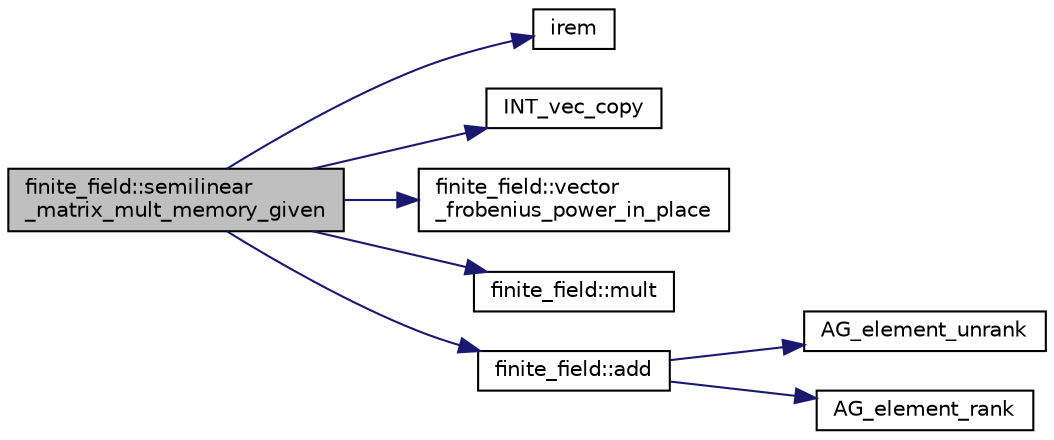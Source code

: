 digraph "finite_field::semilinear_matrix_mult_memory_given"
{
  edge [fontname="Helvetica",fontsize="10",labelfontname="Helvetica",labelfontsize="10"];
  node [fontname="Helvetica",fontsize="10",shape=record];
  rankdir="LR";
  Node18694 [label="finite_field::semilinear\l_matrix_mult_memory_given",height=0.2,width=0.4,color="black", fillcolor="grey75", style="filled", fontcolor="black"];
  Node18694 -> Node18695 [color="midnightblue",fontsize="10",style="solid",fontname="Helvetica"];
  Node18695 [label="irem",height=0.2,width=0.4,color="black", fillcolor="white", style="filled",URL="$de/dc5/algebra__and__number__theory_8h.html#ae753505dbf1e3a9adaaf2f0893dd8c6c"];
  Node18694 -> Node18696 [color="midnightblue",fontsize="10",style="solid",fontname="Helvetica"];
  Node18696 [label="INT_vec_copy",height=0.2,width=0.4,color="black", fillcolor="white", style="filled",URL="$df/dbf/sajeeb_8_c.html#ac2d875e27e009af6ec04d17254d11075"];
  Node18694 -> Node18697 [color="midnightblue",fontsize="10",style="solid",fontname="Helvetica"];
  Node18697 [label="finite_field::vector\l_frobenius_power_in_place",height=0.2,width=0.4,color="black", fillcolor="white", style="filled",URL="$df/d5a/classfinite__field.html#ab56074024300775d943c7943d845df91"];
  Node18694 -> Node18698 [color="midnightblue",fontsize="10",style="solid",fontname="Helvetica"];
  Node18698 [label="finite_field::mult",height=0.2,width=0.4,color="black", fillcolor="white", style="filled",URL="$df/d5a/classfinite__field.html#a24fb5917aa6d4d656fd855b7f44a13b0"];
  Node18694 -> Node18699 [color="midnightblue",fontsize="10",style="solid",fontname="Helvetica"];
  Node18699 [label="finite_field::add",height=0.2,width=0.4,color="black", fillcolor="white", style="filled",URL="$df/d5a/classfinite__field.html#a8f12328a27500f3c7be0c849ebbc9d14"];
  Node18699 -> Node18700 [color="midnightblue",fontsize="10",style="solid",fontname="Helvetica"];
  Node18700 [label="AG_element_unrank",height=0.2,width=0.4,color="black", fillcolor="white", style="filled",URL="$d4/d67/geometry_8h.html#a4a33b86c87b2879b97cfa1327abe2885"];
  Node18699 -> Node18701 [color="midnightblue",fontsize="10",style="solid",fontname="Helvetica"];
  Node18701 [label="AG_element_rank",height=0.2,width=0.4,color="black", fillcolor="white", style="filled",URL="$d4/d67/geometry_8h.html#ab2ac908d07dd8038fd996e26bdc75c17"];
}
